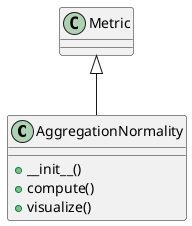 @startuml
class AggregationNormality {
  + __init__()
  + compute()
  + visualize()
}
Metric <|-- AggregationNormality
@enduml